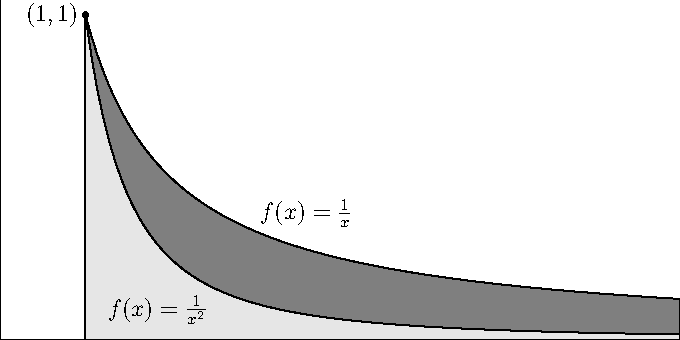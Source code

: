 size(12cm,6cm,IgnoreAspect);
import contour;
import graph;
xaxis();
yaxis();

real f(real x) {return 1/(x);}
filldraw((1,0)--(graph(f,1,8))--(8,0)--cycle,grey);

real f(real x) {return 1/(x^2);}
filldraw((1,0)--(graph(f,1,8))--(8,0)--cycle,lightgrey);

dot("$(1,1)$",(1,1),W);

label("$f(x) = \frac{1}{x}$",(3,0.33),NE);
label("$f(x) = \frac{1}{x^2}$",(2.5,0.15),SW);
